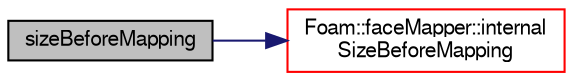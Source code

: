 digraph "sizeBeforeMapping"
{
  bgcolor="transparent";
  edge [fontname="FreeSans",fontsize="10",labelfontname="FreeSans",labelfontsize="10"];
  node [fontname="FreeSans",fontsize="10",shape=record];
  rankdir="LR";
  Node7 [label="sizeBeforeMapping",height=0.2,width=0.4,color="black", fillcolor="grey75", style="filled", fontcolor="black"];
  Node7 -> Node8 [color="midnightblue",fontsize="10",style="solid",fontname="FreeSans"];
  Node8 [label="Foam::faceMapper::internal\lSizeBeforeMapping",height=0.2,width=0.4,color="red",URL="$a27350.html#a8d1f953593e5c7b05fed64c8da56775d",tooltip="Return number of internal faces before mapping. "];
}
